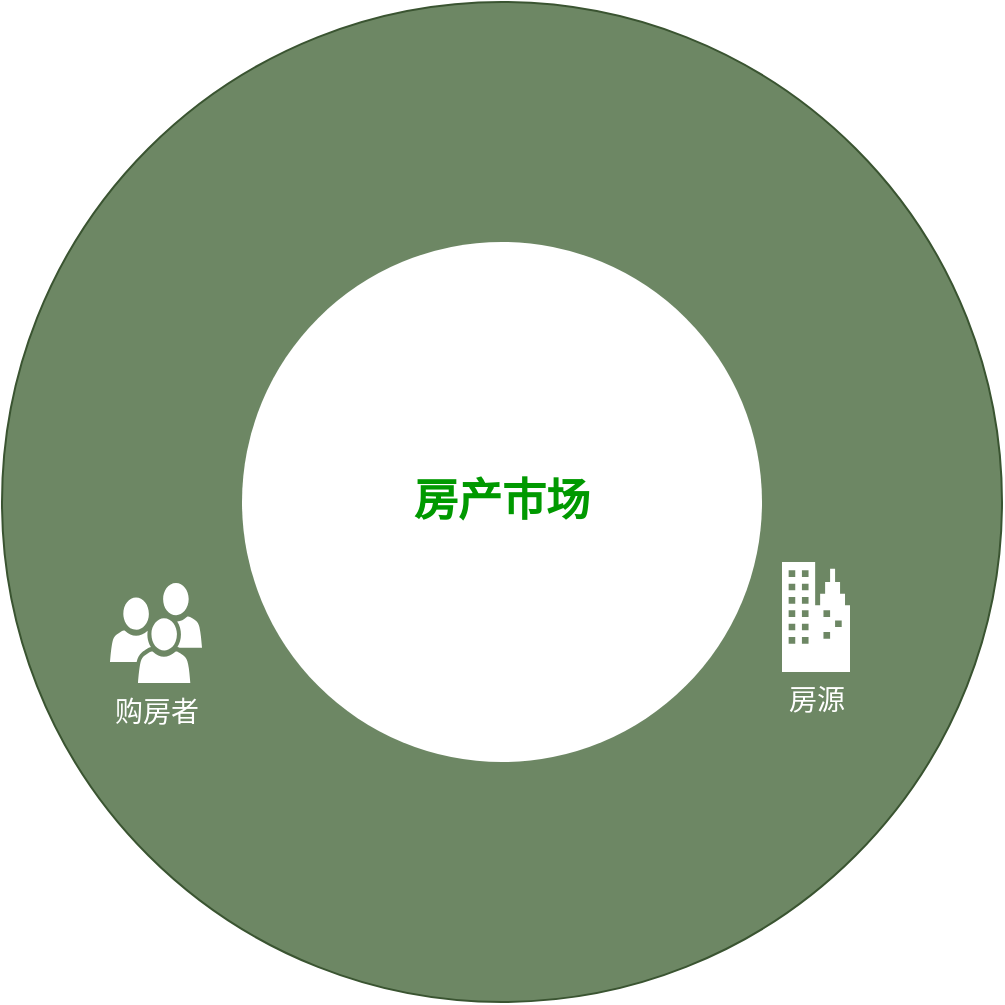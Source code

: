 <mxfile version="13.10.4" type="github"><diagram name="Page-1" id="3e8102d1-ef87-2e61-34e1-82d9a586fe2e"><mxGraphModel dx="1052" dy="554" grid="1" gridSize="10" guides="1" tooltips="1" connect="1" arrows="1" fold="1" page="1" pageScale="1" pageWidth="1100" pageHeight="850" background="#ffffff" math="0" shadow="0"><root><mxCell id="0"/><mxCell id="1" parent="0"/><mxCell id="70666756c84bb93c-1" value="" style="ellipse;whiteSpace=wrap;html=1;rounded=0;shadow=0;comic=0;strokeWidth=1;fontFamily=Verdana;fontSize=14;fillColor=#6d8764;strokeColor=#3A5431;fontColor=#ffffff;" parent="1" vertex="1"><mxGeometry x="300" y="110" width="500" height="500" as="geometry"/></mxCell><mxCell id="70666756c84bb93c-2" value="&lt;font color=&quot;#009900&quot;&gt;房产市场&lt;/font&gt;" style="ellipse;whiteSpace=wrap;html=1;rounded=0;shadow=0;comic=0;strokeWidth=1;fontFamily=Verdana;fontSize=22;strokeColor=none;fillColor=#ffffff;fontColor=#0069D1;fontStyle=1" parent="1" vertex="1"><mxGeometry x="420" y="230" width="260" height="260" as="geometry"/></mxCell><mxCell id="70666756c84bb93c-5" value="购房者" style="shadow=0;dashed=0;html=1;strokeColor=none;fillColor=#ffffff;labelPosition=center;verticalLabelPosition=bottom;verticalAlign=top;shape=mxgraph.office.users.users;rounded=0;comic=0;fontFamily=Verdana;fontSize=14;fontColor=#FFFFFF;" parent="1" vertex="1"><mxGeometry x="354" y="400.5" width="46" height="50" as="geometry"/></mxCell><mxCell id="70666756c84bb93c-11" value="房源" style="shadow=0;dashed=0;html=1;strokeColor=none;fillColor=#ffffff;labelPosition=center;verticalLabelPosition=bottom;verticalAlign=top;shape=mxgraph.office.concepts.on_premises;rounded=0;comic=0;fontFamily=Verdana;fontSize=14;fontColor=#FFFFFF;" parent="1" vertex="1"><mxGeometry x="690" y="390" width="34" height="55" as="geometry"/></mxCell></root></mxGraphModel></diagram></mxfile>